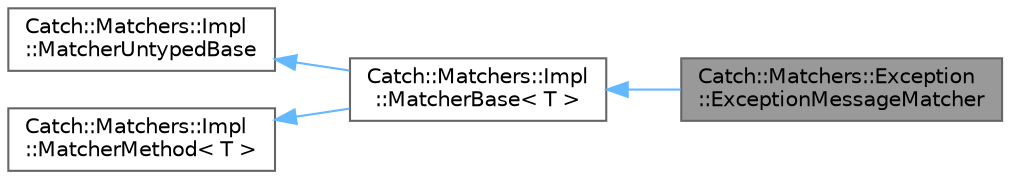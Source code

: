 digraph "Catch::Matchers::Exception::ExceptionMessageMatcher"
{
 // LATEX_PDF_SIZE
  bgcolor="transparent";
  edge [fontname=Helvetica,fontsize=10,labelfontname=Helvetica,labelfontsize=10];
  node [fontname=Helvetica,fontsize=10,shape=box,height=0.2,width=0.4];
  rankdir="LR";
  Node1 [id="Node000001",label="Catch::Matchers::Exception\l::ExceptionMessageMatcher",height=0.2,width=0.4,color="gray40", fillcolor="grey60", style="filled", fontcolor="black",tooltip=" "];
  Node2 -> Node1 [id="edge7_Node000001_Node000002",dir="back",color="steelblue1",style="solid",tooltip=" "];
  Node2 [id="Node000002",label="Catch::Matchers::Impl\l::MatcherBase\< T \>",height=0.2,width=0.4,color="gray40", fillcolor="white", style="filled",URL="$struct_catch_1_1_matchers_1_1_impl_1_1_matcher_base.html",tooltip=" "];
  Node3 -> Node2 [id="edge8_Node000002_Node000003",dir="back",color="steelblue1",style="solid",tooltip=" "];
  Node3 [id="Node000003",label="Catch::Matchers::Impl\l::MatcherUntypedBase",height=0.2,width=0.4,color="gray40", fillcolor="white", style="filled",URL="$class_catch_1_1_matchers_1_1_impl_1_1_matcher_untyped_base.html",tooltip=" "];
  Node4 -> Node2 [id="edge9_Node000002_Node000004",dir="back",color="steelblue1",style="solid",tooltip=" "];
  Node4 [id="Node000004",label="Catch::Matchers::Impl\l::MatcherMethod\< T \>",height=0.2,width=0.4,color="gray40", fillcolor="white", style="filled",URL="$struct_catch_1_1_matchers_1_1_impl_1_1_matcher_method.html",tooltip=" "];
}

